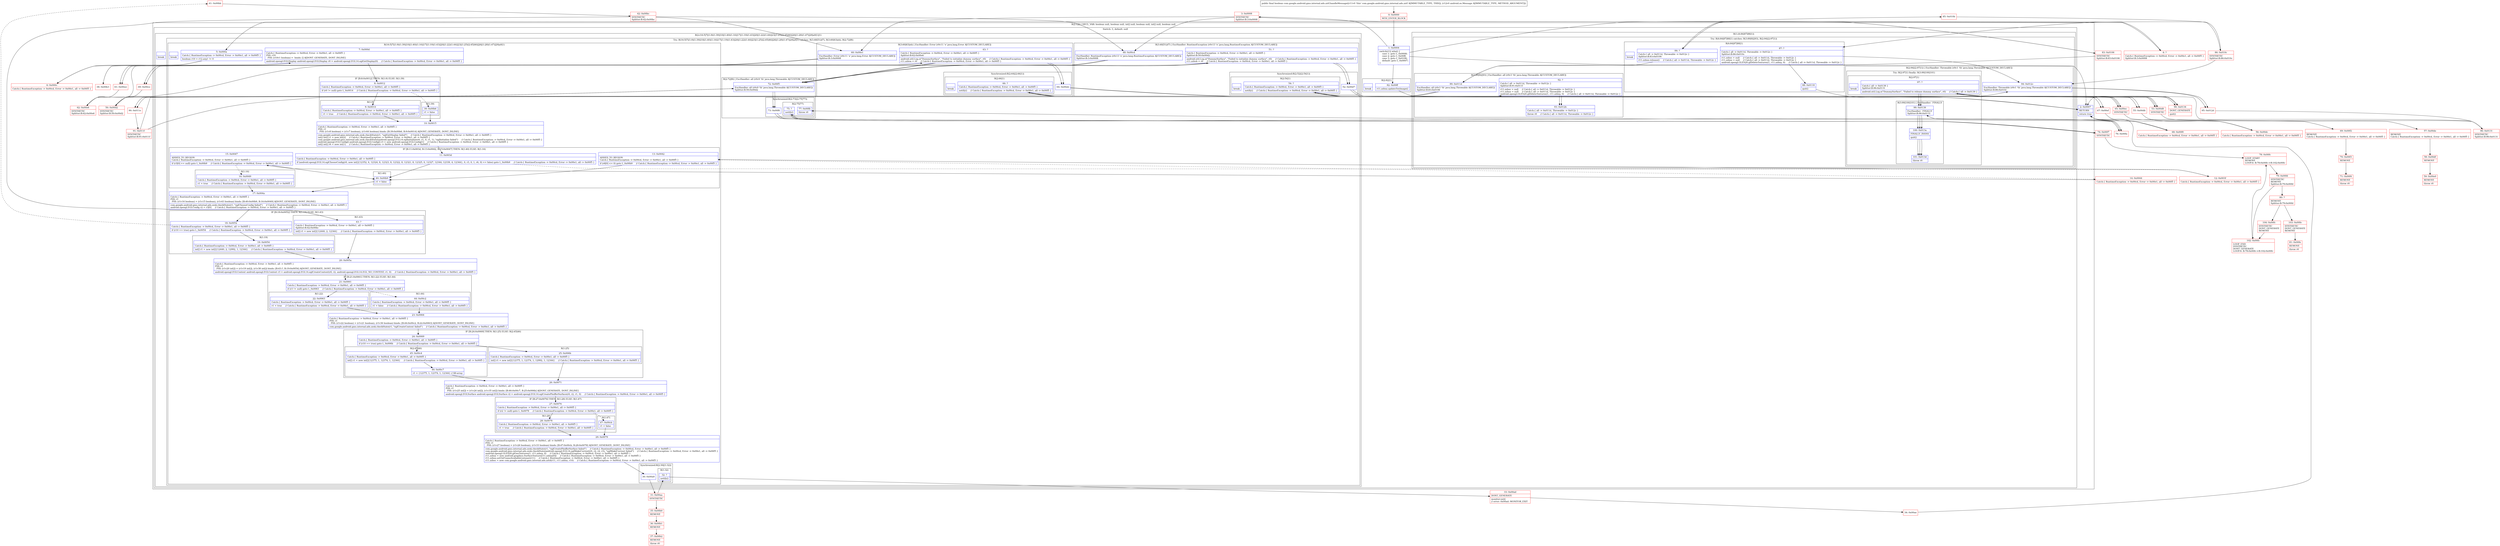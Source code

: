 digraph "CFG forcom.google.android.gms.internal.ads.zztf.handleMessage(Landroid\/os\/Message;)Z" {
subgraph cluster_Region_735884231 {
label = "R(2:1|2) | DECL_VAR: boolean null, boolean null, int[] null, boolean null, int[] null, boolean null\l";
node [shape=record,color=blue];
subgraph cluster_SwitchRegion_1159282268 {
label = "Switch: 3, default: null";
node [shape=record,color=blue];
Node_1 [shape=record,label="{1\:\ 0x0004|switch(r12.what) \{\l    case 1: goto L_0x0008;\l    case 2: goto L_0x00ff;\l    case 3: goto L_0x0106;\l    default: goto L_0x0007;\l\}\l}"];
subgraph cluster_Region_91165169 {
label = "R(2:(16:5|7|(1:9)(1:39)|10|(1:40)(1:16)|17|(1:19)(1:43)|20|(1:22)(1:44)|23|(1:25)(2:45|46)|26|(1:28)(1:47)|29|a9|1)|1)";
node [shape=record,color=blue];
subgraph cluster_TryCatchRegion_346600864 {
label = "Try: R(16:5|7|(1:9)(1:39)|10|(1:40)(1:16)|17|(1:19)(1:43)|20|(1:22)(1:44)|23|(1:25)(2:45|46)|26|(1:28)(1:47)|29|a9|1) catches: R(3:48|51|d7), R(3:60|63|eb), R(2:72|f6)";
node [shape=record,color=blue];
subgraph cluster_Region_943653784 {
label = "R(16:5|7|(1:9)(1:39)|10|(1:40)(1:16)|17|(1:19)(1:43)|20|(1:22)(1:44)|23|(1:25)(2:45|46)|26|(1:28)(1:47)|29|a9|1)";
node [shape=record,color=blue];
Node_5 [shape=record,label="{5\:\ 0x000a|Catch:\{ RuntimeException \-\> 0x00cd, Error \-\> 0x00e1, all \-\> 0x00f5 \}\l|boolean r10 = r12.arg1 != 0\l}"];
Node_7 [shape=record,label="{7\:\ 0x000d|Catch:\{ RuntimeException \-\> 0x00cd, Error \-\> 0x00e1, all \-\> 0x00f5 \}\lPHI: r10 \l  PHI: (r10v1 boolean) =  binds: [] A[DONT_GENERATE, DONT_INLINE]\l|android.opengl.EGLDisplay android.opengl.EGLDisplay r0 = android.opengl.EGL14.eglGetDisplay(0)     \/\/ Catch:\{ RuntimeException \-\> 0x00cd, Error \-\> 0x00e1, all \-\> 0x00f5 \}\l}"];
subgraph cluster_IfRegion_1723153477 {
label = "IF [B:8:0x0012] THEN: R(1:9) ELSE: R(1:39)";
node [shape=record,color=blue];
Node_8 [shape=record,label="{8\:\ 0x0012|Catch:\{ RuntimeException \-\> 0x00cd, Error \-\> 0x00e1, all \-\> 0x00f5 \}\l|if (r0 != null) goto L_0x0014     \/\/ Catch:\{ RuntimeException \-\> 0x00cd, Error \-\> 0x00e1, all \-\> 0x00f5 \}\l}"];
subgraph cluster_Region_652650583 {
label = "R(1:9)";
node [shape=record,color=blue];
Node_9 [shape=record,label="{9\:\ 0x0014|Catch:\{ RuntimeException \-\> 0x00cd, Error \-\> 0x00e1, all \-\> 0x00f5 \}\l|r1 = true     \/\/ Catch:\{ RuntimeException \-\> 0x00cd, Error \-\> 0x00e1, all \-\> 0x00f5 \}\l}"];
}
subgraph cluster_Region_407306248 {
label = "R(1:39)";
node [shape=record,color=blue];
Node_39 [shape=record,label="{39\:\ 0x00b6|r1 = false\l}"];
}
}
Node_10 [shape=record,label="{10\:\ 0x0015|Catch:\{ RuntimeException \-\> 0x00cd, Error \-\> 0x00e1, all \-\> 0x00f5 \}\lPHI: r1 \l  PHI: (r1v8 boolean) = (r1v7 boolean), (r1v44 boolean) binds: [B:39:0x00b6, B:9:0x0014] A[DONT_GENERATE, DONT_INLINE]\l|com.google.android.gms.internal.ads.zzsk.checkState(r1, \"eglGetDisplay failed\")     \/\/ Catch:\{ RuntimeException \-\> 0x00cd, Error \-\> 0x00e1, all \-\> 0x00f5 \}\lint[] int[] r1 = new int[2]     \/\/ Catch:\{ RuntimeException \-\> 0x00cd, Error \-\> 0x00e1, all \-\> 0x00f5 \}\lcom.google.android.gms.internal.ads.zzsk.checkState(android.opengl.EGL14.eglInitialize(r0, r1, 0, r1, 1), \"eglInitialize failed\")     \/\/ Catch:\{ RuntimeException \-\> 0x00cd, Error \-\> 0x00e1, all \-\> 0x00f5 \}\landroid.opengl.EGLConfig[] android.opengl.EGLConfig[] r3 = new android.opengl.EGLConfig[1]     \/\/ Catch:\{ RuntimeException \-\> 0x00cd, Error \-\> 0x00e1, all \-\> 0x00f5 \}\lint[] int[] r6 = new int[1]     \/\/ Catch:\{ RuntimeException \-\> 0x00cd, Error \-\> 0x00e1, all \-\> 0x00f5 \}\l}"];
subgraph cluster_IfRegion_643223752 {
label = "IF [B:11:0x003d, B:13:0x0042, B:15:0x0047] THEN: R(1:40) ELSE: R(1:16)";
node [shape=record,color=blue];
Node_11 [shape=record,label="{11\:\ 0x003d|Catch:\{ RuntimeException \-\> 0x00cd, Error \-\> 0x00e1, all \-\> 0x00f5 \}\l|if (android.opengl.EGL14.eglChooseConfig(r0, new int[]\{12352, 4, 12324, 8, 12323, 8, 12322, 8, 12321, 8, 12325, 0, 12327, 12344, 12339, 4, 12344\}, 0, r3, 0, 1, r6, 0) == false) goto L_0x00b9     \/\/ Catch:\{ RuntimeException \-\> 0x00cd, Error \-\> 0x00e1, all \-\> 0x00f5 \}\l}"];
Node_13 [shape=record,label="{13\:\ 0x0042|ADDED_TO_REGION\lCatch:\{ RuntimeException \-\> 0x00cd, Error \-\> 0x00e1, all \-\> 0x00f5 \}\l|if (r6[0] \<= 0) goto L_0x00b9     \/\/ Catch:\{ RuntimeException \-\> 0x00cd, Error \-\> 0x00e1, all \-\> 0x00f5 \}\l}"];
Node_15 [shape=record,label="{15\:\ 0x0047|ADDED_TO_REGION\lCatch:\{ RuntimeException \-\> 0x00cd, Error \-\> 0x00e1, all \-\> 0x00f5 \}\l|if (r3[0] == null) goto L_0x00b9     \/\/ Catch:\{ RuntimeException \-\> 0x00cd, Error \-\> 0x00e1, all \-\> 0x00f5 \}\l}"];
subgraph cluster_Region_1769926618 {
label = "R(1:40)";
node [shape=record,color=blue];
Node_40 [shape=record,label="{40\:\ 0x00b9|r1 = false\l}"];
}
subgraph cluster_Region_2042540717 {
label = "R(1:16)";
node [shape=record,color=blue];
Node_16 [shape=record,label="{16\:\ 0x0049|Catch:\{ RuntimeException \-\> 0x00cd, Error \-\> 0x00e1, all \-\> 0x00f5 \}\l|r1 = true     \/\/ Catch:\{ RuntimeException \-\> 0x00cd, Error \-\> 0x00e1, all \-\> 0x00f5 \}\l}"];
}
}
Node_17 [shape=record,label="{17\:\ 0x004a|Catch:\{ RuntimeException \-\> 0x00cd, Error \-\> 0x00e1, all \-\> 0x00f5 \}\lPHI: r1 \l  PHI: (r1v16 boolean) = (r1v15 boolean), (r1v43 boolean) binds: [B:40:0x00b9, B:16:0x0049] A[DONT_GENERATE, DONT_INLINE]\l|com.google.android.gms.internal.ads.zzsk.checkState(r1, \"eglChooseConfig failed\")     \/\/ Catch:\{ RuntimeException \-\> 0x00cd, Error \-\> 0x00e1, all \-\> 0x00f5 \}\landroid.opengl.EGLConfig r2 = r3[0]     \/\/ Catch:\{ RuntimeException \-\> 0x00cd, Error \-\> 0x00e1, all \-\> 0x00f5 \}\l}"];
subgraph cluster_IfRegion_959505377 {
label = "IF [B:18:0x0052] THEN: R(1:19) ELSE: R(1:43)";
node [shape=record,color=blue];
Node_18 [shape=record,label="{18\:\ 0x0052|Catch:\{ RuntimeException \-\> 0x00cd, Error \-\> 0x00e1, all \-\> 0x00f5 \}\l|if (r10 == true) goto L_0x0054     \/\/ Catch:\{ RuntimeException \-\> 0x00cd, Error \-\> 0x00e1, all \-\> 0x00f5 \}\l}"];
subgraph cluster_Region_1257117118 {
label = "R(1:19)";
node [shape=record,color=blue];
Node_19 [shape=record,label="{19\:\ 0x0054|Catch:\{ RuntimeException \-\> 0x00cd, Error \-\> 0x00e1, all \-\> 0x00f5 \}\l|int[] r1 = new int[]\{12440, 2, 12992, 1, 12344\}     \/\/ Catch:\{ RuntimeException \-\> 0x00cd, Error \-\> 0x00e1, all \-\> 0x00f5 \}\l}"];
}
subgraph cluster_Region_1499048658 {
label = "R(1:43)";
node [shape=record,color=blue];
Node_43 [shape=record,label="{43\:\ ?|Catch:\{ RuntimeException \-\> 0x00cd, Error \-\> 0x00e1, all \-\> 0x00f5 \}\lSplitter:B:42:0x00bc\l|int[] r1 = new int[]\{12440, 2, 12344\}     \/\/ Catch:\{ RuntimeException \-\> 0x00cd, Error \-\> 0x00e1, all \-\> 0x00f5 \}\l}"];
}
}
Node_20 [shape=record,label="{20\:\ 0x005a|Catch:\{ RuntimeException \-\> 0x00cd, Error \-\> 0x00e1, all \-\> 0x00f5 \}\lPHI: r1 \l  PHI: (r1v20 int[]) = (r1v19 int[]), (r1v38 int[]) binds: [B:43:?, B:19:0x0054] A[DONT_GENERATE, DONT_INLINE]\l|android.opengl.EGLContext android.opengl.EGLContext r3 = android.opengl.EGL14.eglCreateContext(r0, r2, android.opengl.EGL14.EGL_NO_CONTEXT, r1, 0)     \/\/ Catch:\{ RuntimeException \-\> 0x00cd, Error \-\> 0x00e1, all \-\> 0x00f5 \}\l}"];
subgraph cluster_IfRegion_1425023750 {
label = "IF [B:21:0x0061] THEN: R(1:22) ELSE: R(1:44)";
node [shape=record,color=blue];
Node_21 [shape=record,label="{21\:\ 0x0061|Catch:\{ RuntimeException \-\> 0x00cd, Error \-\> 0x00e1, all \-\> 0x00f5 \}\l|if (r3 != null) goto L_0x0063     \/\/ Catch:\{ RuntimeException \-\> 0x00cd, Error \-\> 0x00e1, all \-\> 0x00f5 \}\l}"];
subgraph cluster_Region_1280108061 {
label = "R(1:22)";
node [shape=record,color=blue];
Node_22 [shape=record,label="{22\:\ 0x0063|Catch:\{ RuntimeException \-\> 0x00cd, Error \-\> 0x00e1, all \-\> 0x00f5 \}\l|r1 = true     \/\/ Catch:\{ RuntimeException \-\> 0x00cd, Error \-\> 0x00e1, all \-\> 0x00f5 \}\l}"];
}
subgraph cluster_Region_1490540783 {
label = "R(1:44)";
node [shape=record,color=blue];
Node_44 [shape=record,label="{44\:\ 0x00c2|Catch:\{ RuntimeException \-\> 0x00cd, Error \-\> 0x00e1, all \-\> 0x00f5 \}\l|r1 = false     \/\/ Catch:\{ RuntimeException \-\> 0x00cd, Error \-\> 0x00e1, all \-\> 0x00f5 \}\l}"];
}
}
Node_23 [shape=record,label="{23\:\ 0x0064|Catch:\{ RuntimeException \-\> 0x00cd, Error \-\> 0x00e1, all \-\> 0x00f5 \}\lPHI: r1 \l  PHI: (r1v22 boolean) = (r1v21 boolean), (r1v36 boolean) binds: [B:44:0x00c2, B:22:0x0063] A[DONT_GENERATE, DONT_INLINE]\l|com.google.android.gms.internal.ads.zzsk.checkState(r1, \"eglCreateContext failed\")     \/\/ Catch:\{ RuntimeException \-\> 0x00cd, Error \-\> 0x00e1, all \-\> 0x00f5 \}\l}"];
subgraph cluster_IfRegion_2146974963 {
label = "IF [B:24:0x0069] THEN: R(1:25) ELSE: R(2:45|46)";
node [shape=record,color=blue];
Node_24 [shape=record,label="{24\:\ 0x0069|Catch:\{ RuntimeException \-\> 0x00cd, Error \-\> 0x00e1, all \-\> 0x00f5 \}\l|if (r10 == true) goto L_0x006b     \/\/ Catch:\{ RuntimeException \-\> 0x00cd, Error \-\> 0x00e1, all \-\> 0x00f5 \}\l}"];
subgraph cluster_Region_587775004 {
label = "R(1:25)";
node [shape=record,color=blue];
Node_25 [shape=record,label="{25\:\ 0x006b|Catch:\{ RuntimeException \-\> 0x00cd, Error \-\> 0x00e1, all \-\> 0x00f5 \}\l|int[] r1 = new int[]\{12375, 1, 12374, 1, 12992, 1, 12344\}     \/\/ Catch:\{ RuntimeException \-\> 0x00cd, Error \-\> 0x00e1, all \-\> 0x00f5 \}\l}"];
}
subgraph cluster_Region_1983207887 {
label = "R(2:45|46)";
node [shape=record,color=blue];
Node_45 [shape=record,label="{45\:\ 0x00c4|Catch:\{ RuntimeException \-\> 0x00cd, Error \-\> 0x00e1, all \-\> 0x00f5 \}\l|int[] r1 = new int[]\{12375, 1, 12374, 1, 12344\}     \/\/ Catch:\{ RuntimeException \-\> 0x00cd, Error \-\> 0x00e1, all \-\> 0x00f5 \}\l}"];
Node_46 [shape=record,label="{46\:\ 0x00c7|r1 = \{12375, 1, 12374, 1, 12344\} \/\/ fill\-array\l}"];
}
}
Node_26 [shape=record,label="{26\:\ 0x0071|Catch:\{ RuntimeException \-\> 0x00cd, Error \-\> 0x00e1, all \-\> 0x00f5 \}\lPHI: r1 \l  PHI: (r1v25 int[]) = (r1v24 int[]), (r1v35 int[]) binds: [B:46:0x00c7, B:25:0x006b] A[DONT_GENERATE, DONT_INLINE]\l|android.opengl.EGLSurface android.opengl.EGLSurface r2 = android.opengl.EGL14.eglCreatePbufferSurface(r0, r2, r1, 0)     \/\/ Catch:\{ RuntimeException \-\> 0x00cd, Error \-\> 0x00e1, all \-\> 0x00f5 \}\l}"];
subgraph cluster_IfRegion_1174276146 {
label = "IF [B:27:0x0076] THEN: R(1:28) ELSE: R(1:47)";
node [shape=record,color=blue];
Node_27 [shape=record,label="{27\:\ 0x0076|Catch:\{ RuntimeException \-\> 0x00cd, Error \-\> 0x00e1, all \-\> 0x00f5 \}\l|if (r2 != null) goto L_0x0078     \/\/ Catch:\{ RuntimeException \-\> 0x00cd, Error \-\> 0x00e1, all \-\> 0x00f5 \}\l}"];
subgraph cluster_Region_848213429 {
label = "R(1:28)";
node [shape=record,color=blue];
Node_28 [shape=record,label="{28\:\ 0x0078|Catch:\{ RuntimeException \-\> 0x00cd, Error \-\> 0x00e1, all \-\> 0x00f5 \}\l|r1 = true     \/\/ Catch:\{ RuntimeException \-\> 0x00cd, Error \-\> 0x00e1, all \-\> 0x00f5 \}\l}"];
}
subgraph cluster_Region_1848205982 {
label = "R(1:47)";
node [shape=record,color=blue];
Node_47 [shape=record,label="{47\:\ 0x00cb|r1 = false\l}"];
}
}
Node_29 [shape=record,label="{29\:\ 0x0079|Catch:\{ RuntimeException \-\> 0x00cd, Error \-\> 0x00e1, all \-\> 0x00f5 \}\lPHI: r1 \l  PHI: (r1v27 boolean) = (r1v26 boolean), (r1v33 boolean) binds: [B:47:0x00cb, B:28:0x0078] A[DONT_GENERATE, DONT_INLINE]\l|com.google.android.gms.internal.ads.zzsk.checkState(r1, \"eglCreatePbufferSurface failed\")     \/\/ Catch:\{ RuntimeException \-\> 0x00cd, Error \-\> 0x00e1, all \-\> 0x00f5 \}\lcom.google.android.gms.internal.ads.zzsk.checkState(android.opengl.EGL14.eglMakeCurrent(r0, r2, r2, r3), \"eglMakeCurrent failed\")     \/\/ Catch:\{ RuntimeException \-\> 0x00cd, Error \-\> 0x00e1, all \-\> 0x00f5 \}\landroid.opengl.GLES20.glGenTextures(1, r11.zzbny, 0)     \/\/ Catch:\{ RuntimeException \-\> 0x00cd, Error \-\> 0x00e1, all \-\> 0x00f5 \}\lr11.zzbnz = new android.graphics.SurfaceTexture(r11.zzbny[0])     \/\/ Catch:\{ RuntimeException \-\> 0x00cd, Error \-\> 0x00e1, all \-\> 0x00f5 \}\lr11.zzbnz.setOnFrameAvailableListener(r11)     \/\/ Catch:\{ RuntimeException \-\> 0x00cd, Error \-\> 0x00e1, all \-\> 0x00f5 \}\lr11.zzboc = new com.google.android.gms.internal.ads.zztd(r11, r11.zzbnz, r10)     \/\/ Catch:\{ RuntimeException \-\> 0x00cd, Error \-\> 0x00e1, all \-\> 0x00f5 \}\l}"];
subgraph cluster_SynchronizedRegion_1520729721 {
label = "Synchronized:R(2:30|(1:32))";
node [shape=record,color=blue];
Node_30 [shape=record,label="{30\:\ 0x00a9}"];
subgraph cluster_Region_1455636655 {
label = "R(1:32)";
node [shape=record,color=blue];
Node_32 [shape=record,label="{32\:\ ?|notify()\l}"];
}
}
Node_InsnContainer_727589663 [shape=record,label="{|break\l}"];
}
subgraph cluster_Region_2047510113 {
label = "R(3:48|51|d7) | ExcHandler: RuntimeException (r0v13 'e' java.lang.RuntimeException A[CUSTOM_DECLARE])\l";
node [shape=record,color=blue];
Node_48 [shape=record,label="{48\:\ 0x00cd|ExcHandler: RuntimeException (r0v13 'e' java.lang.RuntimeException A[CUSTOM_DECLARE])\lSplitter:B:3:0x0008\l}"];
Node_51 [shape=record,label="{51\:\ ?|Catch:\{ RuntimeException \-\> 0x00cd, Error \-\> 0x00e1, all \-\> 0x00f5 \}\lSplitter:B:50:0x00d2\l|android.util.Log.e(\"DummySurface\", \"Failed to initialize dummy surface\", r0)     \/\/ Catch:\{ RuntimeException \-\> 0x00cd, Error \-\> 0x00e1, all \-\> 0x00f5 \}\lr11.zzbob = r0     \/\/ Catch:\{ RuntimeException \-\> 0x00cd, Error \-\> 0x00e1, all \-\> 0x00f5 \}\l}"];
subgraph cluster_SynchronizedRegion_52721903 {
label = "Synchronized:R(2:52|(2:54|1))";
node [shape=record,color=blue];
Node_52 [shape=record,label="{52\:\ 0x00d7}"];
subgraph cluster_Region_1328453148 {
label = "R(2:54|1)";
node [shape=record,color=blue];
Node_54 [shape=record,label="{54\:\ ?|Catch:\{ RuntimeException \-\> 0x00cd, Error \-\> 0x00e1, all \-\> 0x00f5 \}\l|notify()     \/\/ Catch:\{ RuntimeException \-\> 0x00cd, Error \-\> 0x00e1, all \-\> 0x00f5 \}\l}"];
Node_InsnContainer_355598909 [shape=record,label="{|break\l}"];
}
}
}
subgraph cluster_Region_1000716148 {
label = "R(3:60|63|eb) | ExcHandler: Error (r0v11 'e' java.lang.Error A[CUSTOM_DECLARE])\l";
node [shape=record,color=blue];
Node_60 [shape=record,label="{60\:\ 0x00e1|ExcHandler: Error (r0v11 'e' java.lang.Error A[CUSTOM_DECLARE])\lSplitter:B:3:0x0008\l}"];
Node_63 [shape=record,label="{63\:\ ?|Catch:\{ RuntimeException \-\> 0x00cd, Error \-\> 0x00e1, all \-\> 0x00f5 \}\lSplitter:B:62:0x00e6\l|android.util.Log.e(\"DummySurface\", \"Failed to initialize dummy surface\", r0)     \/\/ Catch:\{ RuntimeException \-\> 0x00cd, Error \-\> 0x00e1, all \-\> 0x00f5 \}\lr11.zzboa = r0     \/\/ Catch:\{ RuntimeException \-\> 0x00cd, Error \-\> 0x00e1, all \-\> 0x00f5 \}\l}"];
subgraph cluster_SynchronizedRegion_468075503 {
label = "Synchronized:R(2:64|(2:66|1))";
node [shape=record,color=blue];
Node_64 [shape=record,label="{64\:\ 0x00eb}"];
subgraph cluster_Region_541305081 {
label = "R(2:66|1)";
node [shape=record,color=blue];
Node_66 [shape=record,label="{66\:\ ?|Catch:\{ RuntimeException \-\> 0x00cd, Error \-\> 0x00e1, all \-\> 0x00f5 \}\l|notify()     \/\/ Catch:\{ RuntimeException \-\> 0x00cd, Error \-\> 0x00e1, all \-\> 0x00f5 \}\l}"];
Node_InsnContainer_635790630 [shape=record,label="{|break\l}"];
}
}
}
subgraph cluster_Region_862812409 {
label = "R(2:72|f6) | ExcHandler: all (r0v9 'th' java.lang.Throwable A[CUSTOM_DECLARE])\l";
node [shape=record,color=blue];
Node_72 [shape=record,label="{72\:\ 0x00f5|ExcHandler: all (r0v9 'th' java.lang.Throwable A[CUSTOM_DECLARE])\lSplitter:B:50:0x00d2\l}"];
subgraph cluster_SynchronizedRegion_448642112 {
label = "Synchronized:R(2:73|(2:75|77))";
node [shape=record,color=blue];
Node_73 [shape=record,label="{73\:\ 0x00f6}"];
subgraph cluster_Region_663018382 {
label = "R(2:75|77)";
node [shape=record,color=blue];
Node_75 [shape=record,label="{75\:\ ?|notify()\l}"];
Node_77 [shape=record,label="{77\:\ 0x00fb|throw r0\l}"];
}
}
}
}
Node_InsnContainer_700859917 [shape=record,label="{|break\l}"];
}
subgraph cluster_Region_1899252092 {
label = "R(2:82|1)";
node [shape=record,color=blue];
Node_82 [shape=record,label="{82\:\ 0x00ff|r11.zzbnz.updateTexImage()\l}"];
Node_InsnContainer_110933158 [shape=record,label="{|break\l}"];
}
subgraph cluster_Region_130369360 {
label = "R(1:(4:84|87|88|1))";
node [shape=record,color=blue];
subgraph cluster_TryCatchRegion_480812939 {
label = "Try: R(4:84|87|88|1) catches: R(3:89|92|93), R(2:94|(2:97|1))";
node [shape=record,color=blue];
subgraph cluster_Region_1334074059 {
label = "R(4:84|87|88|1)";
node [shape=record,color=blue];
Node_84 [shape=record,label="{84\:\ ?|Catch:\{ all \-\> 0x011d, Throwable \-\> 0x012c \}\lSplitter:B:83:0x0106\l|r11.zzbnz.release()     \/\/ Catch:\{ all \-\> 0x011d, Throwable \-\> 0x012c \}\l}"];
Node_87 [shape=record,label="{87\:\ ?|Catch:\{ all \-\> 0x011d, Throwable \-\> 0x012c \}\lSplitter:B:86:0x010c\l|r11.zzboc = null     \/\/ Catch:\{ all \-\> 0x011d, Throwable \-\> 0x012c \}\lr11.zzbnz = null     \/\/ Catch:\{ all \-\> 0x011d, Throwable \-\> 0x012c \}\landroid.opengl.GLES20.glDeleteTextures(1, r11.zzbny, 0)     \/\/ Catch:\{ all \-\> 0x011d, Throwable \-\> 0x012c \}\l}"];
Node_88 [shape=record,label="{88\:\ 0x0118|quit()\l}"];
Node_InsnContainer_744422937 [shape=record,label="{|break\l}"];
}
subgraph cluster_Region_26002181 {
label = "R(3:89|92|93) | ExcHandler: all (r0v3 'th' java.lang.Throwable A[CUSTOM_DECLARE])\l";
node [shape=record,color=blue];
Node_89 [shape=record,label="{89\:\ 0x011d|ExcHandler: all (r0v3 'th' java.lang.Throwable A[CUSTOM_DECLARE])\lSplitter:B:83:0x0106\l}"];
Node_92 [shape=record,label="{92\:\ ?|Catch:\{ all \-\> 0x011d, Throwable \-\> 0x012c \}\lSplitter:B:91:0x011f\l|r11.zzboc = null     \/\/ Catch:\{ all \-\> 0x011d, Throwable \-\> 0x012c \}\lr11.zzbnz = null     \/\/ Catch:\{ all \-\> 0x011d, Throwable \-\> 0x012c \}\landroid.opengl.GLES20.glDeleteTextures(1, r11.zzbny, 0)     \/\/ Catch:\{ all \-\> 0x011d, Throwable \-\> 0x012c \}\l}"];
Node_93 [shape=record,label="{93\:\ 0x012b|Catch:\{ all \-\> 0x011d, Throwable \-\> 0x012c \}\l|throw r0     \/\/ Catch:\{ all \-\> 0x011d, Throwable \-\> 0x012c \}\l}"];
}
subgraph cluster_Region_1493192824 {
label = "R(2:94|(2:97|1)) | ExcHandler: Throwable (r0v1 'th' java.lang.Throwable A[CUSTOM_DECLARE])\l";
node [shape=record,color=blue];
Node_94 [shape=record,label="{94\:\ 0x012c|ExcHandler: Throwable (r0v1 'th' java.lang.Throwable A[CUSTOM_DECLARE])\lSplitter:B:86:0x010c\l}"];
subgraph cluster_TryCatchRegion_884939665 {
label = "Try: R(2:97|1) finally: R(3:99|100|101)";
node [shape=record,color=blue];
subgraph cluster_Region_1875543337 {
label = "R(2:97|1)";
node [shape=record,color=blue];
Node_97 [shape=record,label="{97\:\ ?|Catch:\{ all \-\> 0x0139 \}\lSplitter:B:96:0x0131\l|android.util.Log.e(\"DummySurface\", \"Failed to release dummy surface\", r0)     \/\/ Catch:\{ all \-\> 0x0139 \}\l}"];
Node_InsnContainer_138012478 [shape=record,label="{|break\l}"];
}
subgraph cluster_Region_1398924753 {
label = "R(3:99|100|101) | ExcHandler:  FINALLY\l";
node [shape=record,color=blue];
Node_99 [shape=record,label="{99\:\ 0x0139|ExcHandler:  FINALLY\lSplitter:B:96:0x0131\l}"];
Node_100 [shape=record,label="{100\:\ 0x013a|FINALLY_INSNS\l|quit()\l}"];
Node_101 [shape=record,label="{101\:\ 0x013d|throw r0\l}"];
}
}
}
}
}
}
Node_2 [shape=record,label="{2\:\ 0x0007|RETURN\l|return true\l}"];
}
subgraph cluster_Region_2047510113 {
label = "R(3:48|51|d7) | ExcHandler: RuntimeException (r0v13 'e' java.lang.RuntimeException A[CUSTOM_DECLARE])\l";
node [shape=record,color=blue];
Node_48 [shape=record,label="{48\:\ 0x00cd|ExcHandler: RuntimeException (r0v13 'e' java.lang.RuntimeException A[CUSTOM_DECLARE])\lSplitter:B:3:0x0008\l}"];
Node_51 [shape=record,label="{51\:\ ?|Catch:\{ RuntimeException \-\> 0x00cd, Error \-\> 0x00e1, all \-\> 0x00f5 \}\lSplitter:B:50:0x00d2\l|android.util.Log.e(\"DummySurface\", \"Failed to initialize dummy surface\", r0)     \/\/ Catch:\{ RuntimeException \-\> 0x00cd, Error \-\> 0x00e1, all \-\> 0x00f5 \}\lr11.zzbob = r0     \/\/ Catch:\{ RuntimeException \-\> 0x00cd, Error \-\> 0x00e1, all \-\> 0x00f5 \}\l}"];
subgraph cluster_SynchronizedRegion_52721903 {
label = "Synchronized:R(2:52|(2:54|1))";
node [shape=record,color=blue];
Node_52 [shape=record,label="{52\:\ 0x00d7}"];
subgraph cluster_Region_1328453148 {
label = "R(2:54|1)";
node [shape=record,color=blue];
Node_54 [shape=record,label="{54\:\ ?|Catch:\{ RuntimeException \-\> 0x00cd, Error \-\> 0x00e1, all \-\> 0x00f5 \}\l|notify()     \/\/ Catch:\{ RuntimeException \-\> 0x00cd, Error \-\> 0x00e1, all \-\> 0x00f5 \}\l}"];
Node_InsnContainer_355598909 [shape=record,label="{|break\l}"];
}
}
}
subgraph cluster_Region_1000716148 {
label = "R(3:60|63|eb) | ExcHandler: Error (r0v11 'e' java.lang.Error A[CUSTOM_DECLARE])\l";
node [shape=record,color=blue];
Node_60 [shape=record,label="{60\:\ 0x00e1|ExcHandler: Error (r0v11 'e' java.lang.Error A[CUSTOM_DECLARE])\lSplitter:B:3:0x0008\l}"];
Node_63 [shape=record,label="{63\:\ ?|Catch:\{ RuntimeException \-\> 0x00cd, Error \-\> 0x00e1, all \-\> 0x00f5 \}\lSplitter:B:62:0x00e6\l|android.util.Log.e(\"DummySurface\", \"Failed to initialize dummy surface\", r0)     \/\/ Catch:\{ RuntimeException \-\> 0x00cd, Error \-\> 0x00e1, all \-\> 0x00f5 \}\lr11.zzboa = r0     \/\/ Catch:\{ RuntimeException \-\> 0x00cd, Error \-\> 0x00e1, all \-\> 0x00f5 \}\l}"];
subgraph cluster_SynchronizedRegion_468075503 {
label = "Synchronized:R(2:64|(2:66|1))";
node [shape=record,color=blue];
Node_64 [shape=record,label="{64\:\ 0x00eb}"];
subgraph cluster_Region_541305081 {
label = "R(2:66|1)";
node [shape=record,color=blue];
Node_66 [shape=record,label="{66\:\ ?|Catch:\{ RuntimeException \-\> 0x00cd, Error \-\> 0x00e1, all \-\> 0x00f5 \}\l|notify()     \/\/ Catch:\{ RuntimeException \-\> 0x00cd, Error \-\> 0x00e1, all \-\> 0x00f5 \}\l}"];
Node_InsnContainer_635790630 [shape=record,label="{|break\l}"];
}
}
}
subgraph cluster_Region_862812409 {
label = "R(2:72|f6) | ExcHandler: all (r0v9 'th' java.lang.Throwable A[CUSTOM_DECLARE])\l";
node [shape=record,color=blue];
Node_72 [shape=record,label="{72\:\ 0x00f5|ExcHandler: all (r0v9 'th' java.lang.Throwable A[CUSTOM_DECLARE])\lSplitter:B:50:0x00d2\l}"];
subgraph cluster_SynchronizedRegion_448642112 {
label = "Synchronized:R(2:73|(2:75|77))";
node [shape=record,color=blue];
Node_73 [shape=record,label="{73\:\ 0x00f6}"];
subgraph cluster_Region_663018382 {
label = "R(2:75|77)";
node [shape=record,color=blue];
Node_75 [shape=record,label="{75\:\ ?|notify()\l}"];
Node_77 [shape=record,label="{77\:\ 0x00fb|throw r0\l}"];
}
}
}
subgraph cluster_Region_26002181 {
label = "R(3:89|92|93) | ExcHandler: all (r0v3 'th' java.lang.Throwable A[CUSTOM_DECLARE])\l";
node [shape=record,color=blue];
Node_89 [shape=record,label="{89\:\ 0x011d|ExcHandler: all (r0v3 'th' java.lang.Throwable A[CUSTOM_DECLARE])\lSplitter:B:83:0x0106\l}"];
Node_92 [shape=record,label="{92\:\ ?|Catch:\{ all \-\> 0x011d, Throwable \-\> 0x012c \}\lSplitter:B:91:0x011f\l|r11.zzboc = null     \/\/ Catch:\{ all \-\> 0x011d, Throwable \-\> 0x012c \}\lr11.zzbnz = null     \/\/ Catch:\{ all \-\> 0x011d, Throwable \-\> 0x012c \}\landroid.opengl.GLES20.glDeleteTextures(1, r11.zzbny, 0)     \/\/ Catch:\{ all \-\> 0x011d, Throwable \-\> 0x012c \}\l}"];
Node_93 [shape=record,label="{93\:\ 0x012b|Catch:\{ all \-\> 0x011d, Throwable \-\> 0x012c \}\l|throw r0     \/\/ Catch:\{ all \-\> 0x011d, Throwable \-\> 0x012c \}\l}"];
}
subgraph cluster_Region_1493192824 {
label = "R(2:94|(2:97|1)) | ExcHandler: Throwable (r0v1 'th' java.lang.Throwable A[CUSTOM_DECLARE])\l";
node [shape=record,color=blue];
Node_94 [shape=record,label="{94\:\ 0x012c|ExcHandler: Throwable (r0v1 'th' java.lang.Throwable A[CUSTOM_DECLARE])\lSplitter:B:86:0x010c\l}"];
subgraph cluster_TryCatchRegion_884939665 {
label = "Try: R(2:97|1) finally: R(3:99|100|101)";
node [shape=record,color=blue];
subgraph cluster_Region_1875543337 {
label = "R(2:97|1)";
node [shape=record,color=blue];
Node_97 [shape=record,label="{97\:\ ?|Catch:\{ all \-\> 0x0139 \}\lSplitter:B:96:0x0131\l|android.util.Log.e(\"DummySurface\", \"Failed to release dummy surface\", r0)     \/\/ Catch:\{ all \-\> 0x0139 \}\l}"];
Node_InsnContainer_138012478 [shape=record,label="{|break\l}"];
}
subgraph cluster_Region_1398924753 {
label = "R(3:99|100|101) | ExcHandler:  FINALLY\l";
node [shape=record,color=blue];
Node_99 [shape=record,label="{99\:\ 0x0139|ExcHandler:  FINALLY\lSplitter:B:96:0x0131\l}"];
Node_100 [shape=record,label="{100\:\ 0x013a|FINALLY_INSNS\l|quit()\l}"];
Node_101 [shape=record,label="{101\:\ 0x013d|throw r0\l}"];
}
}
}
subgraph cluster_Region_1398924753 {
label = "R(3:99|100|101) | ExcHandler:  FINALLY\l";
node [shape=record,color=blue];
Node_99 [shape=record,label="{99\:\ 0x0139|ExcHandler:  FINALLY\lSplitter:B:96:0x0131\l}"];
Node_100 [shape=record,label="{100\:\ 0x013a|FINALLY_INSNS\l|quit()\l}"];
Node_101 [shape=record,label="{101\:\ 0x013d|throw r0\l}"];
}
Node_0 [shape=record,color=red,label="{0\:\ 0x0000|MTH_ENTER_BLOCK\l}"];
Node_3 [shape=record,color=red,label="{3\:\ 0x0008|SYNTHETIC\lSplitter:B:3:0x0008\l}"];
Node_4 [shape=record,color=red,label="{4\:\ ?|Catch:\{ RuntimeException \-\> 0x00cd, Error \-\> 0x00e1, all \-\> 0x00f5 \}\lSplitter:B:3:0x0008\l}"];
Node_6 [shape=record,color=red,label="{6\:\ 0x000c|Catch:\{ RuntimeException \-\> 0x00cd, Error \-\> 0x00e1, all \-\> 0x00f5 \}\l}"];
Node_12 [shape=record,color=red,label="{12\:\ 0x003f|Catch:\{ RuntimeException \-\> 0x00cd, Error \-\> 0x00e1, all \-\> 0x00f5 \}\l}"];
Node_14 [shape=record,color=red,label="{14\:\ 0x0044|Catch:\{ RuntimeException \-\> 0x00cd, Error \-\> 0x00e1, all \-\> 0x00f5 \}\l}"];
Node_31 [shape=record,color=red,label="{31\:\ 0x00aa|SYNTHETIC\l}"];
Node_33 [shape=record,color=red,label="{33\:\ 0x00ad|DONT_GENERATE\l|monitor\-exit(\l\/\/ error: 0x00ad: MONITOR_EXIT  \l}"];
Node_34 [shape=record,color=red,label="{34\:\ 0x00ae}"];
Node_35 [shape=record,color=red,label="{35\:\ 0x00b0|REMOVE\l}"];
Node_36 [shape=record,color=red,label="{36\:\ 0x00b1|REMOVE\l}"];
Node_37 [shape=record,color=red,label="{37\:\ 0x00b2|REMOVE\l|throw r0\l}"];
Node_38 [shape=record,color=red,label="{38\:\ 0x00b3}"];
Node_41 [shape=record,color=red,label="{41\:\ 0x00bb}"];
Node_42 [shape=record,color=red,label="{42\:\ 0x00bc|SYNTHETIC\lSplitter:B:42:0x00bc\l}"];
Node_49 [shape=record,color=red,label="{49\:\ 0x00ce}"];
Node_50 [shape=record,color=red,label="{50\:\ 0x00d2|SYNTHETIC\lSplitter:B:50:0x00d2\l}"];
Node_53 [shape=record,color=red,label="{53\:\ 0x00d8|SYNTHETIC\l}"];
Node_55 [shape=record,color=red,label="{55\:\ 0x00db}"];
Node_56 [shape=record,color=red,label="{56\:\ 0x00dc|Catch:\{ RuntimeException \-\> 0x00cd, Error \-\> 0x00e1, all \-\> 0x00f5 \}\l}"];
Node_57 [shape=record,color=red,label="{57\:\ 0x00de|REMOVE\lCatch:\{ RuntimeException \-\> 0x00cd, Error \-\> 0x00e1, all \-\> 0x00f5 \}\l}"];
Node_58 [shape=record,color=red,label="{58\:\ 0x00df|REMOVE\l}"];
Node_59 [shape=record,color=red,label="{59\:\ 0x00e0|REMOVE\l|throw r0\l}"];
Node_61 [shape=record,color=red,label="{61\:\ 0x00e2}"];
Node_62 [shape=record,color=red,label="{62\:\ 0x00e6|SYNTHETIC\lSplitter:B:62:0x00e6\l}"];
Node_65 [shape=record,color=red,label="{65\:\ 0x00ec|SYNTHETIC\l}"];
Node_67 [shape=record,color=red,label="{67\:\ 0x00ef}"];
Node_68 [shape=record,color=red,label="{68\:\ 0x00f0|Catch:\{ RuntimeException \-\> 0x00cd, Error \-\> 0x00e1, all \-\> 0x00f5 \}\l}"];
Node_69 [shape=record,color=red,label="{69\:\ 0x00f2|REMOVE\lCatch:\{ RuntimeException \-\> 0x00cd, Error \-\> 0x00e1, all \-\> 0x00f5 \}\l}"];
Node_70 [shape=record,color=red,label="{70\:\ 0x00f3|REMOVE\l}"];
Node_71 [shape=record,color=red,label="{71\:\ 0x00f4|REMOVE\l|throw r0\l}"];
Node_74 [shape=record,color=red,label="{74\:\ 0x00f7|SYNTHETIC\l}"];
Node_76 [shape=record,color=red,label="{76\:\ 0x00fa}"];
Node_78 [shape=record,color=red,label="{78\:\ 0x00fc|LOOP_START\lREMOVE\lLOOP:0: B:78:0x00fc\-\>B:102:0x00fc\l}"];
Node_79 [shape=record,color=red,label="{79\:\ 0x00fd|SYNTHETIC\lREMOVE\lSplitter:B:79:0x00fd\l}"];
Node_80 [shape=record,color=red,label="{80\:\ ?|REMOVE\lSplitter:B:79:0x00fd\l}"];
Node_81 [shape=record,color=red,label="{81\:\ 0x00fe|REMOVE\l|throw r0\l}"];
Node_83 [shape=record,color=red,label="{83\:\ 0x0106|SYNTHETIC\lSplitter:B:83:0x0106\l}"];
Node_85 [shape=record,color=red,label="{85\:\ 0x010b}"];
Node_86 [shape=record,color=red,label="{86\:\ 0x010c|SYNTHETIC\lSplitter:B:86:0x010c\l}"];
Node_90 [shape=record,color=red,label="{90\:\ 0x011e}"];
Node_91 [shape=record,color=red,label="{91\:\ 0x011f|SYNTHETIC\lSplitter:B:91:0x011f\l}"];
Node_95 [shape=record,color=red,label="{95\:\ 0x012d}"];
Node_96 [shape=record,color=red,label="{96\:\ 0x0131|SYNTHETIC\lSplitter:B:96:0x0131\l}"];
Node_98 [shape=record,color=red,label="{98\:\ 0x0134|DONT_GENERATE\l|quit()\l}"];
Node_102 [shape=record,color=red,label="{102\:\ 0x00fc|LOOP_END\lSYNTHETIC\lDONT_GENERATE\lLOOP:0: B:78:0x00fc\-\>B:102:0x00fc\l}"];
Node_103 [shape=record,color=red,label="{103\:\ 0x00fe|SYNTHETIC\lDONT_GENERATE\lREMOVE\l}"];
Node_104 [shape=record,color=red,label="{104\:\ 0x00fc|SYNTHETIC\lDONT_GENERATE\lREMOVE\l}"];
MethodNode[shape=record,label="{public final boolean com.google.android.gms.internal.ads.zztf.handleMessage((r11v0 'this' com.google.android.gms.internal.ads.zztf A[IMMUTABLE_TYPE, THIS]), (r12v0 android.os.Message A[IMMUTABLE_TYPE, METHOD_ARGUMENT])) }"];
MethodNode -> Node_0;
Node_1 -> Node_2;
Node_1 -> Node_3;
Node_1 -> Node_82;
Node_1 -> Node_83;
Node_5 -> Node_6;
Node_5 -> Node_38;
Node_7 -> Node_8;
Node_8 -> Node_9;
Node_8 -> Node_39[style=dashed];
Node_9 -> Node_10;
Node_39 -> Node_10;
Node_10 -> Node_11;
Node_11 -> Node_12[style=dashed];
Node_11 -> Node_40;
Node_13 -> Node_14[style=dashed];
Node_13 -> Node_40;
Node_15 -> Node_16[style=dashed];
Node_15 -> Node_40;
Node_40 -> Node_17;
Node_16 -> Node_17;
Node_17 -> Node_18;
Node_18 -> Node_19;
Node_18 -> Node_41[style=dashed];
Node_19 -> Node_20;
Node_43 -> Node_20;
Node_20 -> Node_21;
Node_21 -> Node_22;
Node_21 -> Node_44[style=dashed];
Node_22 -> Node_23;
Node_44 -> Node_23;
Node_23 -> Node_24;
Node_24 -> Node_25;
Node_24 -> Node_45[style=dashed];
Node_25 -> Node_26;
Node_45 -> Node_46;
Node_46 -> Node_26;
Node_26 -> Node_27;
Node_27 -> Node_28;
Node_27 -> Node_47[style=dashed];
Node_28 -> Node_29;
Node_47 -> Node_29;
Node_29 -> Node_30;
Node_30 -> Node_31;
Node_32 -> Node_33;
Node_48 -> Node_49;
Node_51 -> Node_52;
Node_51 -> Node_72;
Node_52 -> Node_53;
Node_54 -> Node_55;
Node_60 -> Node_61;
Node_63 -> Node_64;
Node_63 -> Node_72;
Node_64 -> Node_65;
Node_66 -> Node_67;
Node_72 -> Node_73;
Node_73 -> Node_74;
Node_75 -> Node_76;
Node_82 -> Node_2;
Node_84 -> Node_85;
Node_84 -> Node_89;
Node_87 -> Node_88;
Node_87 -> Node_94;
Node_88 -> Node_2;
Node_89 -> Node_90;
Node_92 -> Node_93;
Node_94 -> Node_95;
Node_97 -> Node_98;
Node_97 -> Node_99;
Node_99 -> Node_100;
Node_100 -> Node_101;
Node_48 -> Node_49;
Node_51 -> Node_52;
Node_51 -> Node_72;
Node_52 -> Node_53;
Node_54 -> Node_55;
Node_60 -> Node_61;
Node_63 -> Node_64;
Node_63 -> Node_72;
Node_64 -> Node_65;
Node_66 -> Node_67;
Node_72 -> Node_73;
Node_73 -> Node_74;
Node_75 -> Node_76;
Node_89 -> Node_90;
Node_92 -> Node_93;
Node_94 -> Node_95;
Node_97 -> Node_98;
Node_97 -> Node_99;
Node_99 -> Node_100;
Node_100 -> Node_101;
Node_99 -> Node_100;
Node_100 -> Node_101;
Node_0 -> Node_1;
Node_3 -> Node_4;
Node_3 -> Node_48;
Node_3 -> Node_60;
Node_4 -> Node_5;
Node_6 -> Node_7;
Node_12 -> Node_13;
Node_14 -> Node_15;
Node_31 -> Node_32;
Node_31 -> Node_35;
Node_33 -> Node_34;
Node_34 -> Node_2;
Node_35 -> Node_36;
Node_36 -> Node_37;
Node_38 -> Node_7;
Node_41 -> Node_42;
Node_42 -> Node_43;
Node_42 -> Node_48;
Node_42 -> Node_60;
Node_49 -> Node_50;
Node_50 -> Node_51;
Node_50 -> Node_72;
Node_53 -> Node_54;
Node_53 -> Node_57;
Node_55 -> Node_56;
Node_56 -> Node_2;
Node_57 -> Node_58;
Node_58 -> Node_59;
Node_61 -> Node_62;
Node_62 -> Node_63;
Node_62 -> Node_72;
Node_65 -> Node_66;
Node_65 -> Node_69;
Node_67 -> Node_68;
Node_68 -> Node_2;
Node_69 -> Node_70;
Node_70 -> Node_71;
Node_74 -> Node_75;
Node_74 -> Node_78;
Node_76 -> Node_77;
Node_78 -> Node_79;
Node_79 -> Node_80;
Node_79 -> Node_102;
Node_80 -> Node_103;
Node_80 -> Node_104;
Node_83 -> Node_84;
Node_83 -> Node_89;
Node_85 -> Node_86;
Node_86 -> Node_87;
Node_86 -> Node_94;
Node_90 -> Node_91;
Node_91 -> Node_92;
Node_91 -> Node_94;
Node_95 -> Node_96;
Node_96 -> Node_97;
Node_96 -> Node_99;
Node_98 -> Node_2;
Node_102 -> Node_78;
Node_103 -> Node_81;
Node_104 -> Node_102;
}

